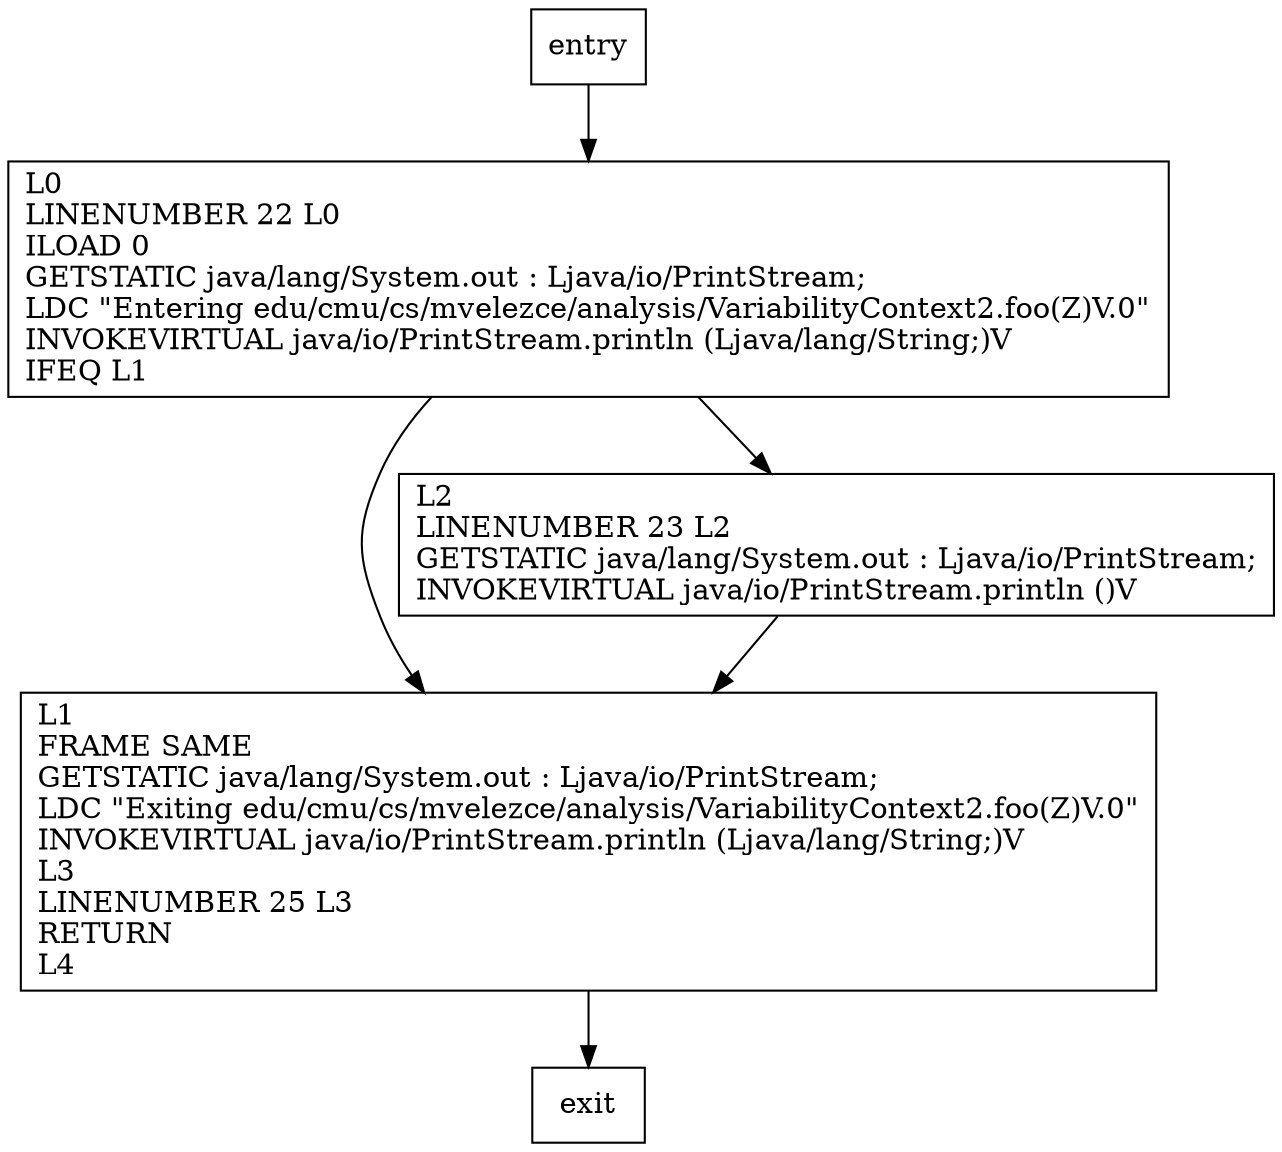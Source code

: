 digraph foo {
node [shape=record];
1058664855 [label="L0\lLINENUMBER 22 L0\lILOAD 0\lGETSTATIC java/lang/System.out : Ljava/io/PrintStream;\lLDC \"Entering edu/cmu/cs/mvelezce/analysis/VariabilityContext2.foo(Z)V.0\"\lINVOKEVIRTUAL java/io/PrintStream.println (Ljava/lang/String;)V\lIFEQ L1\l"];
1733815710 [label="L1\lFRAME SAME\lGETSTATIC java/lang/System.out : Ljava/io/PrintStream;\lLDC \"Exiting edu/cmu/cs/mvelezce/analysis/VariabilityContext2.foo(Z)V.0\"\lINVOKEVIRTUAL java/io/PrintStream.println (Ljava/lang/String;)V\lL3\lLINENUMBER 25 L3\lRETURN\lL4\l"];
811765497 [label="L2\lLINENUMBER 23 L2\lGETSTATIC java/lang/System.out : Ljava/io/PrintStream;\lINVOKEVIRTUAL java/io/PrintStream.println ()V\l"];
entry;
exit;
entry -> 1058664855;
1058664855 -> 1733815710;
1058664855 -> 811765497;
1733815710 -> exit;
811765497 -> 1733815710;
}
